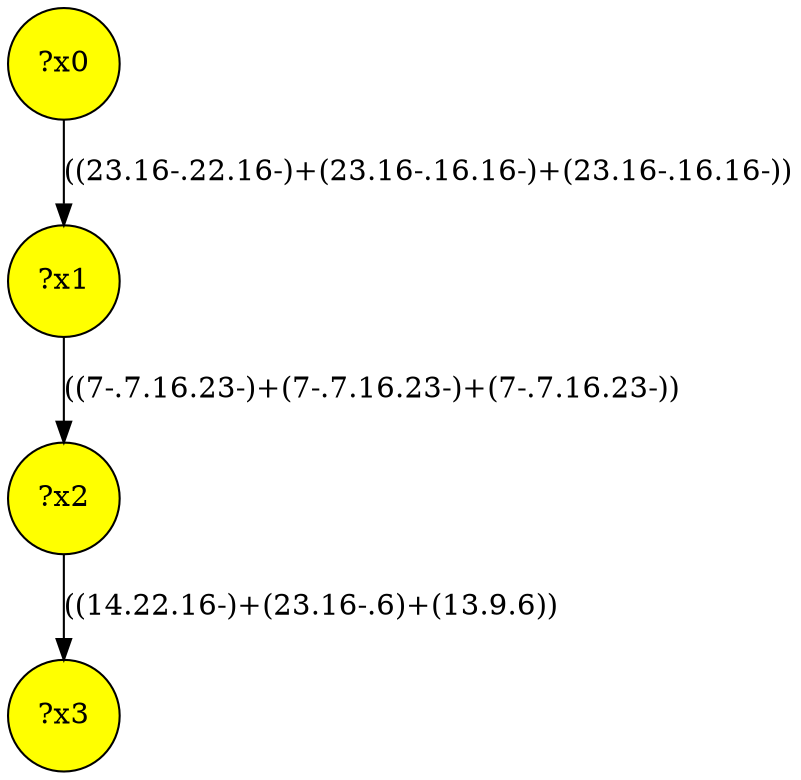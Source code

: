 digraph g {
	x0 [fillcolor="yellow", style="filled," shape=circle, label="?x0"];
	x2 [fillcolor="yellow", style="filled," shape=circle, label="?x2"];
	x1 [fillcolor="yellow", style="filled," shape=circle, label="?x1"];
	x3 [fillcolor="yellow", style="filled," shape=circle, label="?x3"];
	x0 -> x1 [label="((23.16-.22.16-)+(23.16-.16.16-)+(23.16-.16.16-))"];
	x1 -> x2 [label="((7-.7.16.23-)+(7-.7.16.23-)+(7-.7.16.23-))"];
	x2 -> x3 [label="((14.22.16-)+(23.16-.6)+(13.9.6))"];
}
